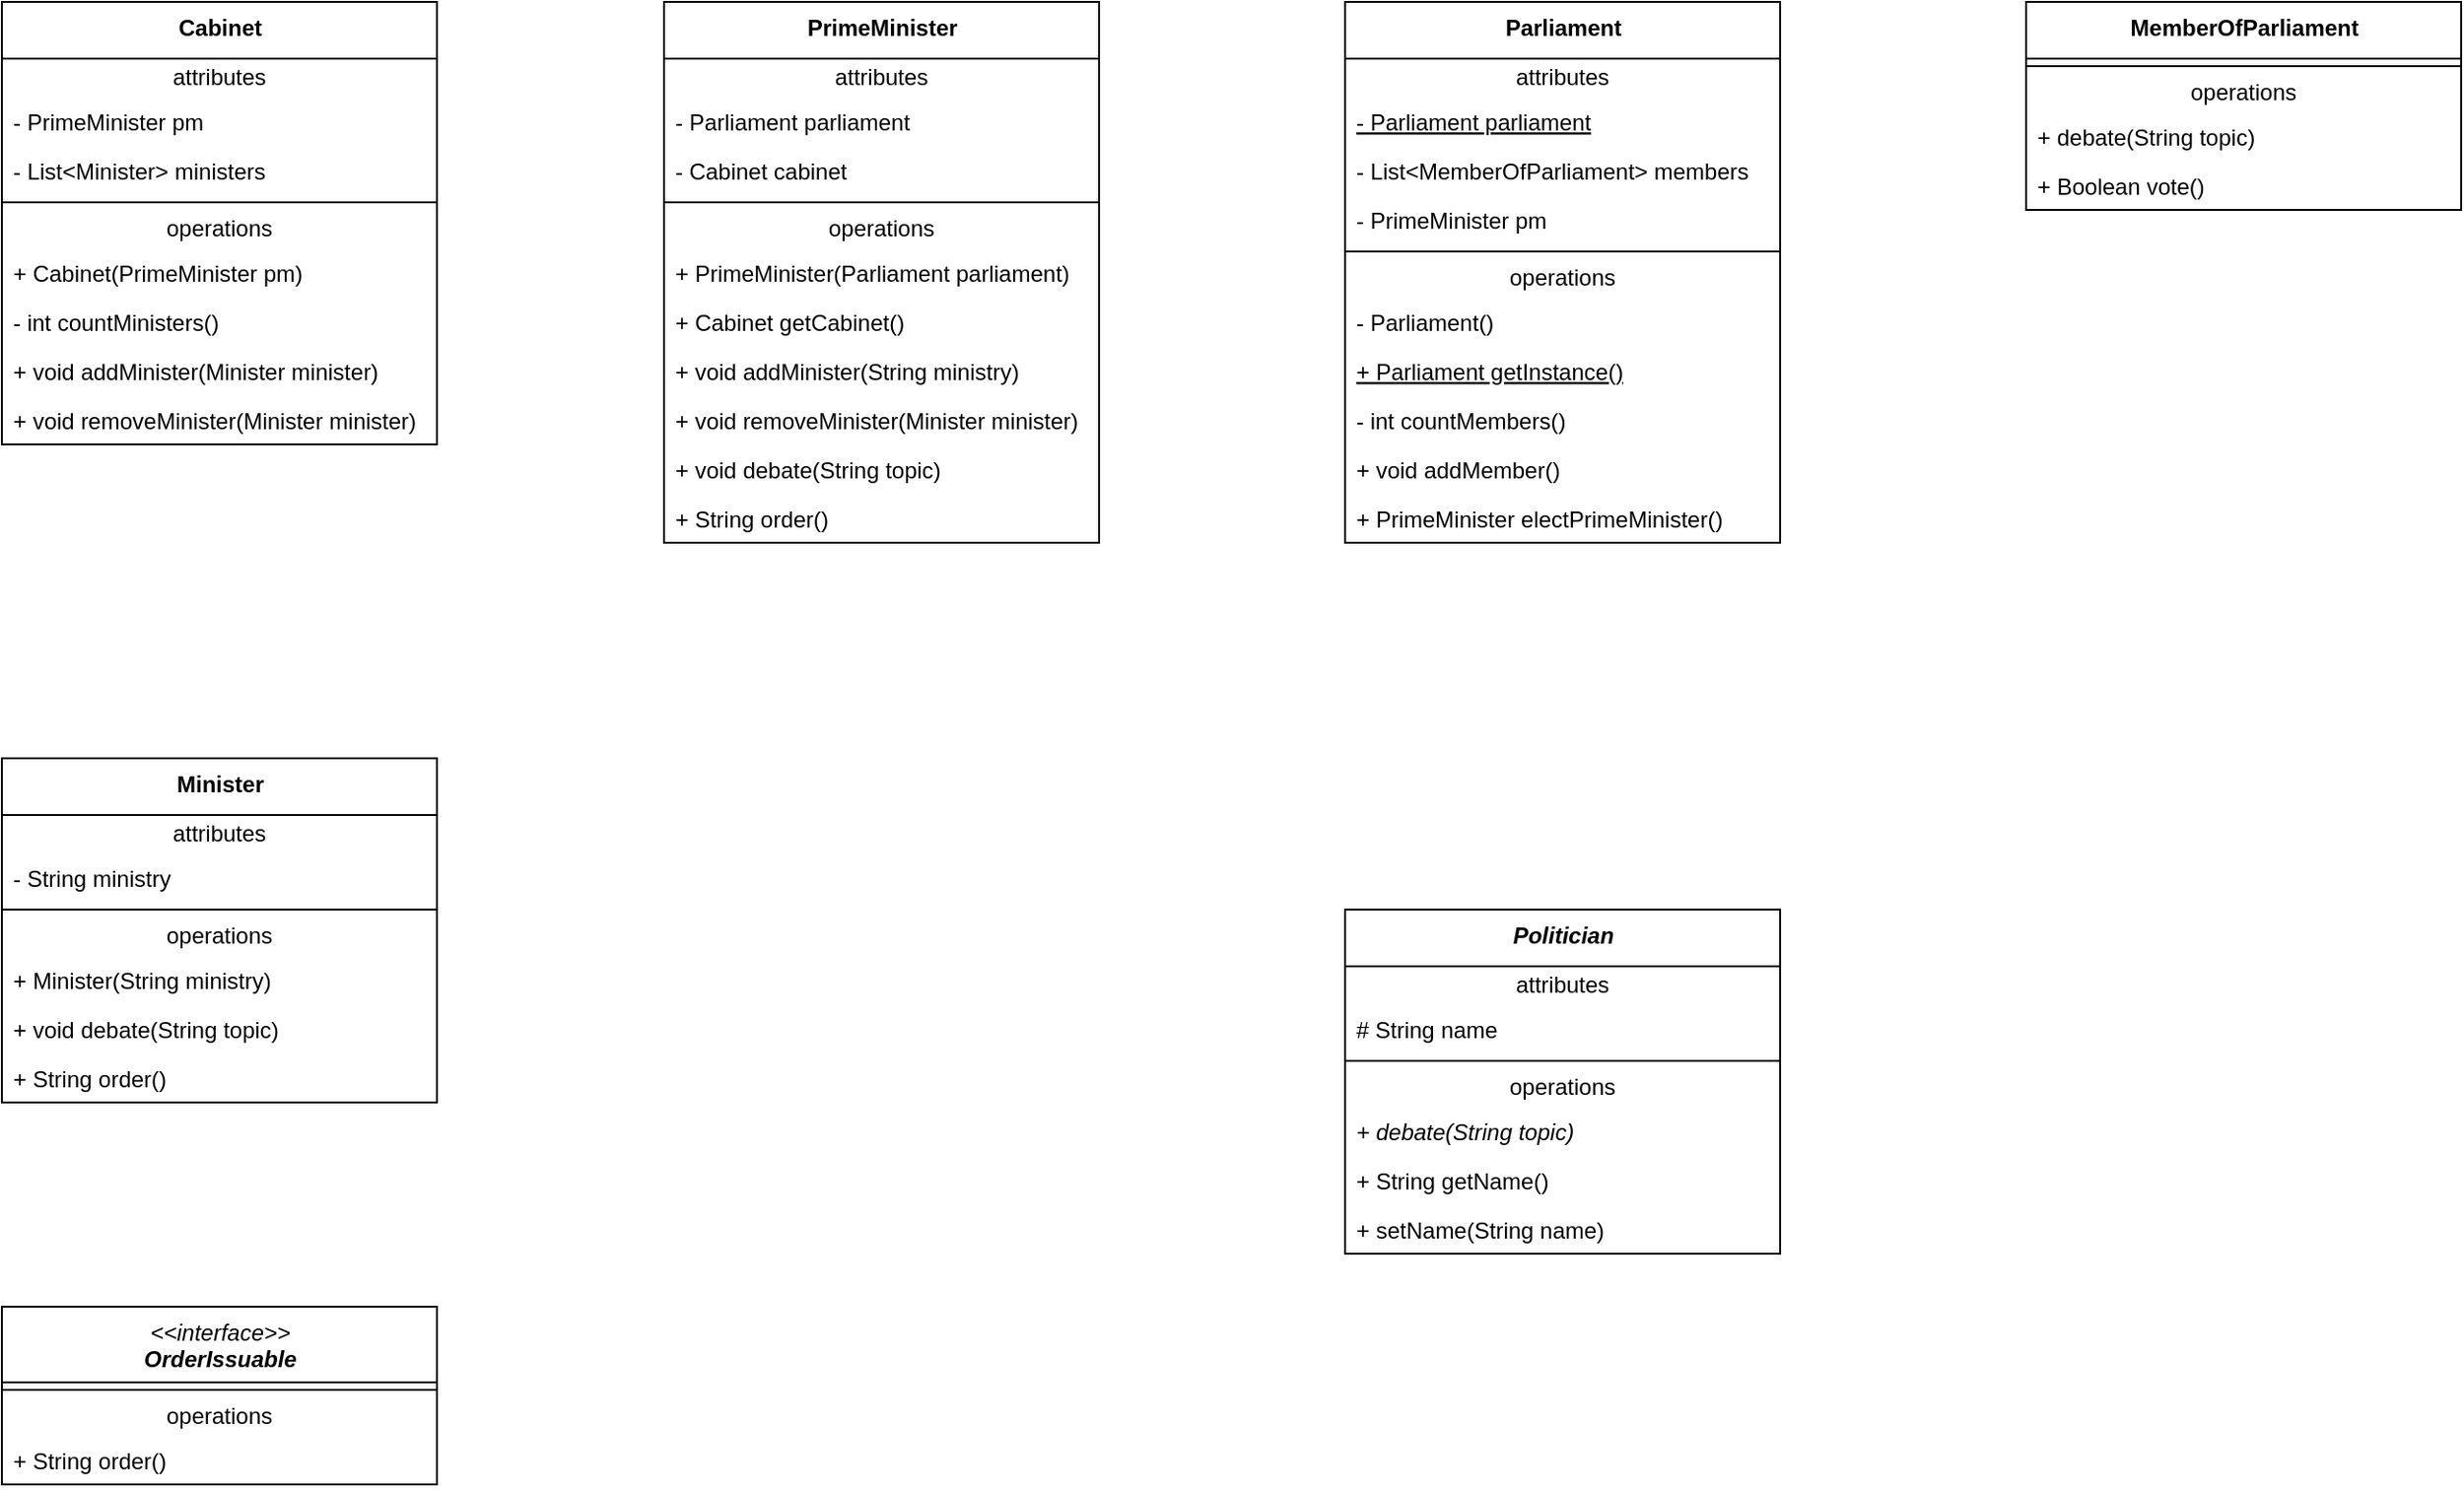 <mxfile version="15.3.4" type="github">
  <diagram id="XB-mi1GEKBplv05J3zdM" name="Page-1">
    <mxGraphModel dx="767" dy="1307" grid="1" gridSize="10" guides="1" tooltips="1" connect="1" arrows="1" fold="1" page="1" pageScale="1" pageWidth="827" pageHeight="1169" math="0" shadow="0">
      <root>
        <mxCell id="0" />
        <mxCell id="1" parent="0" />
        <mxCell id="0kBGbk5Xb9qTgGjTWIXj-15" value="&lt;b&gt;Cabinet&lt;/b&gt;" style="swimlane;fontStyle=0;align=center;verticalAlign=top;childLayout=stackLayout;horizontal=1;startSize=30;horizontalStack=0;resizeParent=1;resizeParentMax=0;resizeLast=0;collapsible=0;marginBottom=0;html=1;" vertex="1" parent="1">
          <mxGeometry x="80" y="200" width="230" height="234" as="geometry" />
        </mxCell>
        <mxCell id="0kBGbk5Xb9qTgGjTWIXj-16" value="attributes" style="text;html=1;strokeColor=none;fillColor=none;align=center;verticalAlign=middle;spacingLeft=4;spacingRight=4;overflow=hidden;rotatable=0;points=[[0,0.5],[1,0.5]];portConstraint=eastwest;" vertex="1" parent="0kBGbk5Xb9qTgGjTWIXj-15">
          <mxGeometry y="30" width="230" height="20" as="geometry" />
        </mxCell>
        <mxCell id="0kBGbk5Xb9qTgGjTWIXj-17" value="- PrimeMinister pm" style="text;strokeColor=none;fillColor=none;align=left;verticalAlign=top;spacingLeft=4;spacingRight=4;overflow=hidden;rotatable=0;points=[[0,0.5],[1,0.5]];portConstraint=eastwest;" vertex="1" parent="0kBGbk5Xb9qTgGjTWIXj-15">
          <mxGeometry y="50" width="230" height="26" as="geometry" />
        </mxCell>
        <mxCell id="0kBGbk5Xb9qTgGjTWIXj-18" value="- List&lt;Minister&gt; ministers" style="text;strokeColor=none;fillColor=none;align=left;verticalAlign=top;spacingLeft=4;spacingRight=4;overflow=hidden;rotatable=0;points=[[0,0.5],[1,0.5]];portConstraint=eastwest;" vertex="1" parent="0kBGbk5Xb9qTgGjTWIXj-15">
          <mxGeometry y="76" width="230" height="26" as="geometry" />
        </mxCell>
        <mxCell id="0kBGbk5Xb9qTgGjTWIXj-20" value="" style="line;strokeWidth=1;fillColor=none;align=left;verticalAlign=middle;spacingTop=-1;spacingLeft=3;spacingRight=3;rotatable=0;labelPosition=right;points=[];portConstraint=eastwest;" vertex="1" parent="0kBGbk5Xb9qTgGjTWIXj-15">
          <mxGeometry y="102" width="230" height="8" as="geometry" />
        </mxCell>
        <mxCell id="0kBGbk5Xb9qTgGjTWIXj-21" value="operations" style="text;html=1;strokeColor=none;fillColor=none;align=center;verticalAlign=middle;spacingLeft=4;spacingRight=4;overflow=hidden;rotatable=0;points=[[0,0.5],[1,0.5]];portConstraint=eastwest;" vertex="1" parent="0kBGbk5Xb9qTgGjTWIXj-15">
          <mxGeometry y="110" width="230" height="20" as="geometry" />
        </mxCell>
        <mxCell id="0kBGbk5Xb9qTgGjTWIXj-22" value="+ Cabinet(PrimeMinister pm)" style="text;strokeColor=none;fillColor=none;align=left;verticalAlign=top;spacingLeft=4;spacingRight=4;overflow=hidden;rotatable=0;points=[[0,0.5],[1,0.5]];portConstraint=eastwest;" vertex="1" parent="0kBGbk5Xb9qTgGjTWIXj-15">
          <mxGeometry y="130" width="230" height="26" as="geometry" />
        </mxCell>
        <mxCell id="0kBGbk5Xb9qTgGjTWIXj-23" value="- int countMinisters()" style="text;strokeColor=none;fillColor=none;align=left;verticalAlign=top;spacingLeft=4;spacingRight=4;overflow=hidden;rotatable=0;points=[[0,0.5],[1,0.5]];portConstraint=eastwest;" vertex="1" parent="0kBGbk5Xb9qTgGjTWIXj-15">
          <mxGeometry y="156" width="230" height="26" as="geometry" />
        </mxCell>
        <mxCell id="0kBGbk5Xb9qTgGjTWIXj-24" value="+ void addMinister(Minister minister)" style="text;strokeColor=none;fillColor=none;align=left;verticalAlign=top;spacingLeft=4;spacingRight=4;overflow=hidden;rotatable=0;points=[[0,0.5],[1,0.5]];portConstraint=eastwest;" vertex="1" parent="0kBGbk5Xb9qTgGjTWIXj-15">
          <mxGeometry y="182" width="230" height="26" as="geometry" />
        </mxCell>
        <mxCell id="0kBGbk5Xb9qTgGjTWIXj-25" value="+ void removeMinister(Minister minister)" style="text;strokeColor=none;fillColor=none;align=left;verticalAlign=top;spacingLeft=4;spacingRight=4;overflow=hidden;rotatable=0;points=[[0,0.5],[1,0.5]];portConstraint=eastwest;" vertex="1" parent="0kBGbk5Xb9qTgGjTWIXj-15">
          <mxGeometry y="208" width="230" height="26" as="geometry" />
        </mxCell>
        <mxCell id="0kBGbk5Xb9qTgGjTWIXj-26" value="&lt;b&gt;PrimeMinister&lt;/b&gt;" style="swimlane;fontStyle=0;align=center;verticalAlign=top;childLayout=stackLayout;horizontal=1;startSize=30;horizontalStack=0;resizeParent=1;resizeParentMax=0;resizeLast=0;collapsible=0;marginBottom=0;html=1;" vertex="1" parent="1">
          <mxGeometry x="430" y="200" width="230" height="286" as="geometry" />
        </mxCell>
        <mxCell id="0kBGbk5Xb9qTgGjTWIXj-27" value="attributes" style="text;html=1;strokeColor=none;fillColor=none;align=center;verticalAlign=middle;spacingLeft=4;spacingRight=4;overflow=hidden;rotatable=0;points=[[0,0.5],[1,0.5]];portConstraint=eastwest;" vertex="1" parent="0kBGbk5Xb9qTgGjTWIXj-26">
          <mxGeometry y="30" width="230" height="20" as="geometry" />
        </mxCell>
        <mxCell id="0kBGbk5Xb9qTgGjTWIXj-28" value="- Parliament parliament" style="text;strokeColor=none;fillColor=none;align=left;verticalAlign=top;spacingLeft=4;spacingRight=4;overflow=hidden;rotatable=0;points=[[0,0.5],[1,0.5]];portConstraint=eastwest;" vertex="1" parent="0kBGbk5Xb9qTgGjTWIXj-26">
          <mxGeometry y="50" width="230" height="26" as="geometry" />
        </mxCell>
        <mxCell id="0kBGbk5Xb9qTgGjTWIXj-29" value="- Cabinet cabinet" style="text;strokeColor=none;fillColor=none;align=left;verticalAlign=top;spacingLeft=4;spacingRight=4;overflow=hidden;rotatable=0;points=[[0,0.5],[1,0.5]];portConstraint=eastwest;" vertex="1" parent="0kBGbk5Xb9qTgGjTWIXj-26">
          <mxGeometry y="76" width="230" height="26" as="geometry" />
        </mxCell>
        <mxCell id="0kBGbk5Xb9qTgGjTWIXj-31" value="" style="line;strokeWidth=1;fillColor=none;align=left;verticalAlign=middle;spacingTop=-1;spacingLeft=3;spacingRight=3;rotatable=0;labelPosition=right;points=[];portConstraint=eastwest;" vertex="1" parent="0kBGbk5Xb9qTgGjTWIXj-26">
          <mxGeometry y="102" width="230" height="8" as="geometry" />
        </mxCell>
        <mxCell id="0kBGbk5Xb9qTgGjTWIXj-32" value="operations" style="text;html=1;strokeColor=none;fillColor=none;align=center;verticalAlign=middle;spacingLeft=4;spacingRight=4;overflow=hidden;rotatable=0;points=[[0,0.5],[1,0.5]];portConstraint=eastwest;" vertex="1" parent="0kBGbk5Xb9qTgGjTWIXj-26">
          <mxGeometry y="110" width="230" height="20" as="geometry" />
        </mxCell>
        <mxCell id="0kBGbk5Xb9qTgGjTWIXj-33" value="+ PrimeMinister(Parliament parliament)" style="text;strokeColor=none;fillColor=none;align=left;verticalAlign=top;spacingLeft=4;spacingRight=4;overflow=hidden;rotatable=0;points=[[0,0.5],[1,0.5]];portConstraint=eastwest;" vertex="1" parent="0kBGbk5Xb9qTgGjTWIXj-26">
          <mxGeometry y="130" width="230" height="26" as="geometry" />
        </mxCell>
        <mxCell id="0kBGbk5Xb9qTgGjTWIXj-34" value="+ Cabinet getCabinet() " style="text;strokeColor=none;fillColor=none;align=left;verticalAlign=top;spacingLeft=4;spacingRight=4;overflow=hidden;rotatable=0;points=[[0,0.5],[1,0.5]];portConstraint=eastwest;" vertex="1" parent="0kBGbk5Xb9qTgGjTWIXj-26">
          <mxGeometry y="156" width="230" height="26" as="geometry" />
        </mxCell>
        <mxCell id="0kBGbk5Xb9qTgGjTWIXj-35" value="+ void addMinister(String ministry)" style="text;strokeColor=none;fillColor=none;align=left;verticalAlign=top;spacingLeft=4;spacingRight=4;overflow=hidden;rotatable=0;points=[[0,0.5],[1,0.5]];portConstraint=eastwest;" vertex="1" parent="0kBGbk5Xb9qTgGjTWIXj-26">
          <mxGeometry y="182" width="230" height="26" as="geometry" />
        </mxCell>
        <mxCell id="0kBGbk5Xb9qTgGjTWIXj-36" value="+ void removeMinister(Minister minister)" style="text;strokeColor=none;fillColor=none;align=left;verticalAlign=top;spacingLeft=4;spacingRight=4;overflow=hidden;rotatable=0;points=[[0,0.5],[1,0.5]];portConstraint=eastwest;" vertex="1" parent="0kBGbk5Xb9qTgGjTWIXj-26">
          <mxGeometry y="208" width="230" height="26" as="geometry" />
        </mxCell>
        <mxCell id="0kBGbk5Xb9qTgGjTWIXj-59" value="+ void debate(String topic)" style="text;strokeColor=none;fillColor=none;align=left;verticalAlign=top;spacingLeft=4;spacingRight=4;overflow=hidden;rotatable=0;points=[[0,0.5],[1,0.5]];portConstraint=eastwest;" vertex="1" parent="0kBGbk5Xb9qTgGjTWIXj-26">
          <mxGeometry y="234" width="230" height="26" as="geometry" />
        </mxCell>
        <mxCell id="0kBGbk5Xb9qTgGjTWIXj-60" value="+ String order()" style="text;strokeColor=none;fillColor=none;align=left;verticalAlign=top;spacingLeft=4;spacingRight=4;overflow=hidden;rotatable=0;points=[[0,0.5],[1,0.5]];portConstraint=eastwest;" vertex="1" parent="0kBGbk5Xb9qTgGjTWIXj-26">
          <mxGeometry y="260" width="230" height="26" as="geometry" />
        </mxCell>
        <mxCell id="0kBGbk5Xb9qTgGjTWIXj-37" value="&lt;b&gt;Parliament&lt;/b&gt;" style="swimlane;fontStyle=0;align=center;verticalAlign=top;childLayout=stackLayout;horizontal=1;startSize=30;horizontalStack=0;resizeParent=1;resizeParentMax=0;resizeLast=0;collapsible=0;marginBottom=0;html=1;" vertex="1" parent="1">
          <mxGeometry x="790" y="200" width="230" height="286" as="geometry" />
        </mxCell>
        <mxCell id="0kBGbk5Xb9qTgGjTWIXj-38" value="attributes" style="text;html=1;strokeColor=none;fillColor=none;align=center;verticalAlign=middle;spacingLeft=4;spacingRight=4;overflow=hidden;rotatable=0;points=[[0,0.5],[1,0.5]];portConstraint=eastwest;" vertex="1" parent="0kBGbk5Xb9qTgGjTWIXj-37">
          <mxGeometry y="30" width="230" height="20" as="geometry" />
        </mxCell>
        <mxCell id="0kBGbk5Xb9qTgGjTWIXj-39" value="- Parliament parliament" style="text;strokeColor=none;fillColor=none;align=left;verticalAlign=top;spacingLeft=4;spacingRight=4;overflow=hidden;rotatable=0;points=[[0,0.5],[1,0.5]];portConstraint=eastwest;fontStyle=4" vertex="1" parent="0kBGbk5Xb9qTgGjTWIXj-37">
          <mxGeometry y="50" width="230" height="26" as="geometry" />
        </mxCell>
        <mxCell id="0kBGbk5Xb9qTgGjTWIXj-40" value="- List&lt;MemberOfParliament&gt; members" style="text;strokeColor=none;fillColor=none;align=left;verticalAlign=top;spacingLeft=4;spacingRight=4;overflow=hidden;rotatable=0;points=[[0,0.5],[1,0.5]];portConstraint=eastwest;" vertex="1" parent="0kBGbk5Xb9qTgGjTWIXj-37">
          <mxGeometry y="76" width="230" height="26" as="geometry" />
        </mxCell>
        <mxCell id="0kBGbk5Xb9qTgGjTWIXj-41" value="- PrimeMinister pm" style="text;strokeColor=none;fillColor=none;align=left;verticalAlign=top;spacingLeft=4;spacingRight=4;overflow=hidden;rotatable=0;points=[[0,0.5],[1,0.5]];portConstraint=eastwest;" vertex="1" parent="0kBGbk5Xb9qTgGjTWIXj-37">
          <mxGeometry y="102" width="230" height="26" as="geometry" />
        </mxCell>
        <mxCell id="0kBGbk5Xb9qTgGjTWIXj-42" value="" style="line;strokeWidth=1;fillColor=none;align=left;verticalAlign=middle;spacingTop=-1;spacingLeft=3;spacingRight=3;rotatable=0;labelPosition=right;points=[];portConstraint=eastwest;" vertex="1" parent="0kBGbk5Xb9qTgGjTWIXj-37">
          <mxGeometry y="128" width="230" height="8" as="geometry" />
        </mxCell>
        <mxCell id="0kBGbk5Xb9qTgGjTWIXj-43" value="operations" style="text;html=1;strokeColor=none;fillColor=none;align=center;verticalAlign=middle;spacingLeft=4;spacingRight=4;overflow=hidden;rotatable=0;points=[[0,0.5],[1,0.5]];portConstraint=eastwest;" vertex="1" parent="0kBGbk5Xb9qTgGjTWIXj-37">
          <mxGeometry y="136" width="230" height="20" as="geometry" />
        </mxCell>
        <mxCell id="0kBGbk5Xb9qTgGjTWIXj-44" value="- Parliament()" style="text;strokeColor=none;fillColor=none;align=left;verticalAlign=top;spacingLeft=4;spacingRight=4;overflow=hidden;rotatable=0;points=[[0,0.5],[1,0.5]];portConstraint=eastwest;" vertex="1" parent="0kBGbk5Xb9qTgGjTWIXj-37">
          <mxGeometry y="156" width="230" height="26" as="geometry" />
        </mxCell>
        <mxCell id="0kBGbk5Xb9qTgGjTWIXj-45" value="+ Parliament getInstance()" style="text;strokeColor=none;fillColor=none;align=left;verticalAlign=top;spacingLeft=4;spacingRight=4;overflow=hidden;rotatable=0;points=[[0,0.5],[1,0.5]];portConstraint=eastwest;fontStyle=4" vertex="1" parent="0kBGbk5Xb9qTgGjTWIXj-37">
          <mxGeometry y="182" width="230" height="26" as="geometry" />
        </mxCell>
        <mxCell id="0kBGbk5Xb9qTgGjTWIXj-46" value="- int countMembers()" style="text;strokeColor=none;fillColor=none;align=left;verticalAlign=top;spacingLeft=4;spacingRight=4;overflow=hidden;rotatable=0;points=[[0,0.5],[1,0.5]];portConstraint=eastwest;" vertex="1" parent="0kBGbk5Xb9qTgGjTWIXj-37">
          <mxGeometry y="208" width="230" height="26" as="geometry" />
        </mxCell>
        <mxCell id="0kBGbk5Xb9qTgGjTWIXj-47" value="+ void addMember()" style="text;strokeColor=none;fillColor=none;align=left;verticalAlign=top;spacingLeft=4;spacingRight=4;overflow=hidden;rotatable=0;points=[[0,0.5],[1,0.5]];portConstraint=eastwest;" vertex="1" parent="0kBGbk5Xb9qTgGjTWIXj-37">
          <mxGeometry y="234" width="230" height="26" as="geometry" />
        </mxCell>
        <mxCell id="0kBGbk5Xb9qTgGjTWIXj-61" value="+ PrimeMinister electPrimeMinister()" style="text;strokeColor=none;fillColor=none;align=left;verticalAlign=top;spacingLeft=4;spacingRight=4;overflow=hidden;rotatable=0;points=[[0,0.5],[1,0.5]];portConstraint=eastwest;" vertex="1" parent="0kBGbk5Xb9qTgGjTWIXj-37">
          <mxGeometry y="260" width="230" height="26" as="geometry" />
        </mxCell>
        <mxCell id="0kBGbk5Xb9qTgGjTWIXj-48" value="&lt;b&gt;Minister&lt;/b&gt;" style="swimlane;fontStyle=0;align=center;verticalAlign=top;childLayout=stackLayout;horizontal=1;startSize=30;horizontalStack=0;resizeParent=1;resizeParentMax=0;resizeLast=0;collapsible=0;marginBottom=0;html=1;" vertex="1" parent="1">
          <mxGeometry x="80" y="600" width="230" height="182" as="geometry" />
        </mxCell>
        <mxCell id="0kBGbk5Xb9qTgGjTWIXj-49" value="attributes" style="text;html=1;strokeColor=none;fillColor=none;align=center;verticalAlign=middle;spacingLeft=4;spacingRight=4;overflow=hidden;rotatable=0;points=[[0,0.5],[1,0.5]];portConstraint=eastwest;" vertex="1" parent="0kBGbk5Xb9qTgGjTWIXj-48">
          <mxGeometry y="30" width="230" height="20" as="geometry" />
        </mxCell>
        <mxCell id="0kBGbk5Xb9qTgGjTWIXj-50" value="- String ministry" style="text;strokeColor=none;fillColor=none;align=left;verticalAlign=top;spacingLeft=4;spacingRight=4;overflow=hidden;rotatable=0;points=[[0,0.5],[1,0.5]];portConstraint=eastwest;" vertex="1" parent="0kBGbk5Xb9qTgGjTWIXj-48">
          <mxGeometry y="50" width="230" height="26" as="geometry" />
        </mxCell>
        <mxCell id="0kBGbk5Xb9qTgGjTWIXj-53" value="" style="line;strokeWidth=1;fillColor=none;align=left;verticalAlign=middle;spacingTop=-1;spacingLeft=3;spacingRight=3;rotatable=0;labelPosition=right;points=[];portConstraint=eastwest;" vertex="1" parent="0kBGbk5Xb9qTgGjTWIXj-48">
          <mxGeometry y="76" width="230" height="8" as="geometry" />
        </mxCell>
        <mxCell id="0kBGbk5Xb9qTgGjTWIXj-54" value="operations" style="text;html=1;strokeColor=none;fillColor=none;align=center;verticalAlign=middle;spacingLeft=4;spacingRight=4;overflow=hidden;rotatable=0;points=[[0,0.5],[1,0.5]];portConstraint=eastwest;" vertex="1" parent="0kBGbk5Xb9qTgGjTWIXj-48">
          <mxGeometry y="84" width="230" height="20" as="geometry" />
        </mxCell>
        <mxCell id="0kBGbk5Xb9qTgGjTWIXj-55" value="+ Minister(String ministry)" style="text;strokeColor=none;fillColor=none;align=left;verticalAlign=top;spacingLeft=4;spacingRight=4;overflow=hidden;rotatable=0;points=[[0,0.5],[1,0.5]];portConstraint=eastwest;" vertex="1" parent="0kBGbk5Xb9qTgGjTWIXj-48">
          <mxGeometry y="104" width="230" height="26" as="geometry" />
        </mxCell>
        <mxCell id="0kBGbk5Xb9qTgGjTWIXj-56" value="+ void debate(String topic)" style="text;strokeColor=none;fillColor=none;align=left;verticalAlign=top;spacingLeft=4;spacingRight=4;overflow=hidden;rotatable=0;points=[[0,0.5],[1,0.5]];portConstraint=eastwest;" vertex="1" parent="0kBGbk5Xb9qTgGjTWIXj-48">
          <mxGeometry y="130" width="230" height="26" as="geometry" />
        </mxCell>
        <mxCell id="0kBGbk5Xb9qTgGjTWIXj-57" value="+ String order()" style="text;strokeColor=none;fillColor=none;align=left;verticalAlign=top;spacingLeft=4;spacingRight=4;overflow=hidden;rotatable=0;points=[[0,0.5],[1,0.5]];portConstraint=eastwest;" vertex="1" parent="0kBGbk5Xb9qTgGjTWIXj-48">
          <mxGeometry y="156" width="230" height="26" as="geometry" />
        </mxCell>
        <mxCell id="0kBGbk5Xb9qTgGjTWIXj-62" value="&lt;b&gt;MemberOfParliament&lt;/b&gt;" style="swimlane;fontStyle=0;align=center;verticalAlign=top;childLayout=stackLayout;horizontal=1;startSize=30;horizontalStack=0;resizeParent=1;resizeParentMax=0;resizeLast=0;collapsible=0;marginBottom=0;html=1;" vertex="1" parent="1">
          <mxGeometry x="1150" y="200" width="230" height="110" as="geometry" />
        </mxCell>
        <mxCell id="0kBGbk5Xb9qTgGjTWIXj-67" value="" style="line;strokeWidth=1;fillColor=none;align=left;verticalAlign=middle;spacingTop=-1;spacingLeft=3;spacingRight=3;rotatable=0;labelPosition=right;points=[];portConstraint=eastwest;" vertex="1" parent="0kBGbk5Xb9qTgGjTWIXj-62">
          <mxGeometry y="30" width="230" height="8" as="geometry" />
        </mxCell>
        <mxCell id="0kBGbk5Xb9qTgGjTWIXj-68" value="operations" style="text;html=1;strokeColor=none;fillColor=none;align=center;verticalAlign=middle;spacingLeft=4;spacingRight=4;overflow=hidden;rotatable=0;points=[[0,0.5],[1,0.5]];portConstraint=eastwest;" vertex="1" parent="0kBGbk5Xb9qTgGjTWIXj-62">
          <mxGeometry y="38" width="230" height="20" as="geometry" />
        </mxCell>
        <mxCell id="0kBGbk5Xb9qTgGjTWIXj-69" value="+ debate(String topic)" style="text;strokeColor=none;fillColor=none;align=left;verticalAlign=top;spacingLeft=4;spacingRight=4;overflow=hidden;rotatable=0;points=[[0,0.5],[1,0.5]];portConstraint=eastwest;" vertex="1" parent="0kBGbk5Xb9qTgGjTWIXj-62">
          <mxGeometry y="58" width="230" height="26" as="geometry" />
        </mxCell>
        <mxCell id="0kBGbk5Xb9qTgGjTWIXj-73" value="+ Boolean vote() " style="text;strokeColor=none;fillColor=none;align=left;verticalAlign=top;spacingLeft=4;spacingRight=4;overflow=hidden;rotatable=0;points=[[0,0.5],[1,0.5]];portConstraint=eastwest;" vertex="1" parent="0kBGbk5Xb9qTgGjTWIXj-62">
          <mxGeometry y="84" width="230" height="26" as="geometry" />
        </mxCell>
        <mxCell id="0kBGbk5Xb9qTgGjTWIXj-74" value="&lt;b&gt;&lt;i&gt;Politician&lt;/i&gt;&lt;/b&gt;" style="swimlane;fontStyle=0;align=center;verticalAlign=top;childLayout=stackLayout;horizontal=1;startSize=30;horizontalStack=0;resizeParent=1;resizeParentMax=0;resizeLast=0;collapsible=0;marginBottom=0;html=1;" vertex="1" parent="1">
          <mxGeometry x="790" y="680" width="230" height="182" as="geometry" />
        </mxCell>
        <mxCell id="0kBGbk5Xb9qTgGjTWIXj-75" value="attributes" style="text;html=1;strokeColor=none;fillColor=none;align=center;verticalAlign=middle;spacingLeft=4;spacingRight=4;overflow=hidden;rotatable=0;points=[[0,0.5],[1,0.5]];portConstraint=eastwest;" vertex="1" parent="0kBGbk5Xb9qTgGjTWIXj-74">
          <mxGeometry y="30" width="230" height="20" as="geometry" />
        </mxCell>
        <mxCell id="0kBGbk5Xb9qTgGjTWIXj-76" value="# String name" style="text;strokeColor=none;fillColor=none;align=left;verticalAlign=top;spacingLeft=4;spacingRight=4;overflow=hidden;rotatable=0;points=[[0,0.5],[1,0.5]];portConstraint=eastwest;fontStyle=0" vertex="1" parent="0kBGbk5Xb9qTgGjTWIXj-74">
          <mxGeometry y="50" width="230" height="26" as="geometry" />
        </mxCell>
        <mxCell id="0kBGbk5Xb9qTgGjTWIXj-79" value="" style="line;strokeWidth=1;fillColor=none;align=left;verticalAlign=middle;spacingTop=-1;spacingLeft=3;spacingRight=3;rotatable=0;labelPosition=right;points=[];portConstraint=eastwest;" vertex="1" parent="0kBGbk5Xb9qTgGjTWIXj-74">
          <mxGeometry y="76" width="230" height="8" as="geometry" />
        </mxCell>
        <mxCell id="0kBGbk5Xb9qTgGjTWIXj-80" value="operations" style="text;html=1;strokeColor=none;fillColor=none;align=center;verticalAlign=middle;spacingLeft=4;spacingRight=4;overflow=hidden;rotatable=0;points=[[0,0.5],[1,0.5]];portConstraint=eastwest;" vertex="1" parent="0kBGbk5Xb9qTgGjTWIXj-74">
          <mxGeometry y="84" width="230" height="20" as="geometry" />
        </mxCell>
        <mxCell id="0kBGbk5Xb9qTgGjTWIXj-81" value="+ debate(String topic)" style="text;strokeColor=none;fillColor=none;align=left;verticalAlign=top;spacingLeft=4;spacingRight=4;overflow=hidden;rotatable=0;points=[[0,0.5],[1,0.5]];portConstraint=eastwest;fontStyle=2" vertex="1" parent="0kBGbk5Xb9qTgGjTWIXj-74">
          <mxGeometry y="104" width="230" height="26" as="geometry" />
        </mxCell>
        <mxCell id="0kBGbk5Xb9qTgGjTWIXj-82" value="+ String getName()" style="text;strokeColor=none;fillColor=none;align=left;verticalAlign=top;spacingLeft=4;spacingRight=4;overflow=hidden;rotatable=0;points=[[0,0.5],[1,0.5]];portConstraint=eastwest;fontStyle=0" vertex="1" parent="0kBGbk5Xb9qTgGjTWIXj-74">
          <mxGeometry y="130" width="230" height="26" as="geometry" />
        </mxCell>
        <mxCell id="0kBGbk5Xb9qTgGjTWIXj-84" value="+ setName(String name)" style="text;strokeColor=none;fillColor=none;align=left;verticalAlign=top;spacingLeft=4;spacingRight=4;overflow=hidden;rotatable=0;points=[[0,0.5],[1,0.5]];portConstraint=eastwest;" vertex="1" parent="0kBGbk5Xb9qTgGjTWIXj-74">
          <mxGeometry y="156" width="230" height="26" as="geometry" />
        </mxCell>
        <mxCell id="0kBGbk5Xb9qTgGjTWIXj-86" value="&lt;i&gt;&amp;lt;&amp;lt;interface&amp;gt;&amp;gt;&lt;br&gt;&lt;b&gt;OrderIssuable&lt;/b&gt;&lt;/i&gt;" style="swimlane;fontStyle=0;align=center;verticalAlign=top;childLayout=stackLayout;horizontal=1;startSize=40;horizontalStack=0;resizeParent=1;resizeParentMax=0;resizeLast=0;collapsible=0;marginBottom=0;html=1;" vertex="1" parent="1">
          <mxGeometry x="80" y="890" width="230" height="94" as="geometry" />
        </mxCell>
        <mxCell id="0kBGbk5Xb9qTgGjTWIXj-91" value="" style="line;strokeWidth=1;fillColor=none;align=left;verticalAlign=middle;spacingTop=-1;spacingLeft=3;spacingRight=3;rotatable=0;labelPosition=right;points=[];portConstraint=eastwest;" vertex="1" parent="0kBGbk5Xb9qTgGjTWIXj-86">
          <mxGeometry y="40" width="230" height="8" as="geometry" />
        </mxCell>
        <mxCell id="0kBGbk5Xb9qTgGjTWIXj-92" value="operations" style="text;html=1;strokeColor=none;fillColor=none;align=center;verticalAlign=middle;spacingLeft=4;spacingRight=4;overflow=hidden;rotatable=0;points=[[0,0.5],[1,0.5]];portConstraint=eastwest;" vertex="1" parent="0kBGbk5Xb9qTgGjTWIXj-86">
          <mxGeometry y="48" width="230" height="20" as="geometry" />
        </mxCell>
        <mxCell id="0kBGbk5Xb9qTgGjTWIXj-93" value="+ String order()" style="text;strokeColor=none;fillColor=none;align=left;verticalAlign=top;spacingLeft=4;spacingRight=4;overflow=hidden;rotatable=0;points=[[0,0.5],[1,0.5]];portConstraint=eastwest;" vertex="1" parent="0kBGbk5Xb9qTgGjTWIXj-86">
          <mxGeometry y="68" width="230" height="26" as="geometry" />
        </mxCell>
      </root>
    </mxGraphModel>
  </diagram>
</mxfile>
